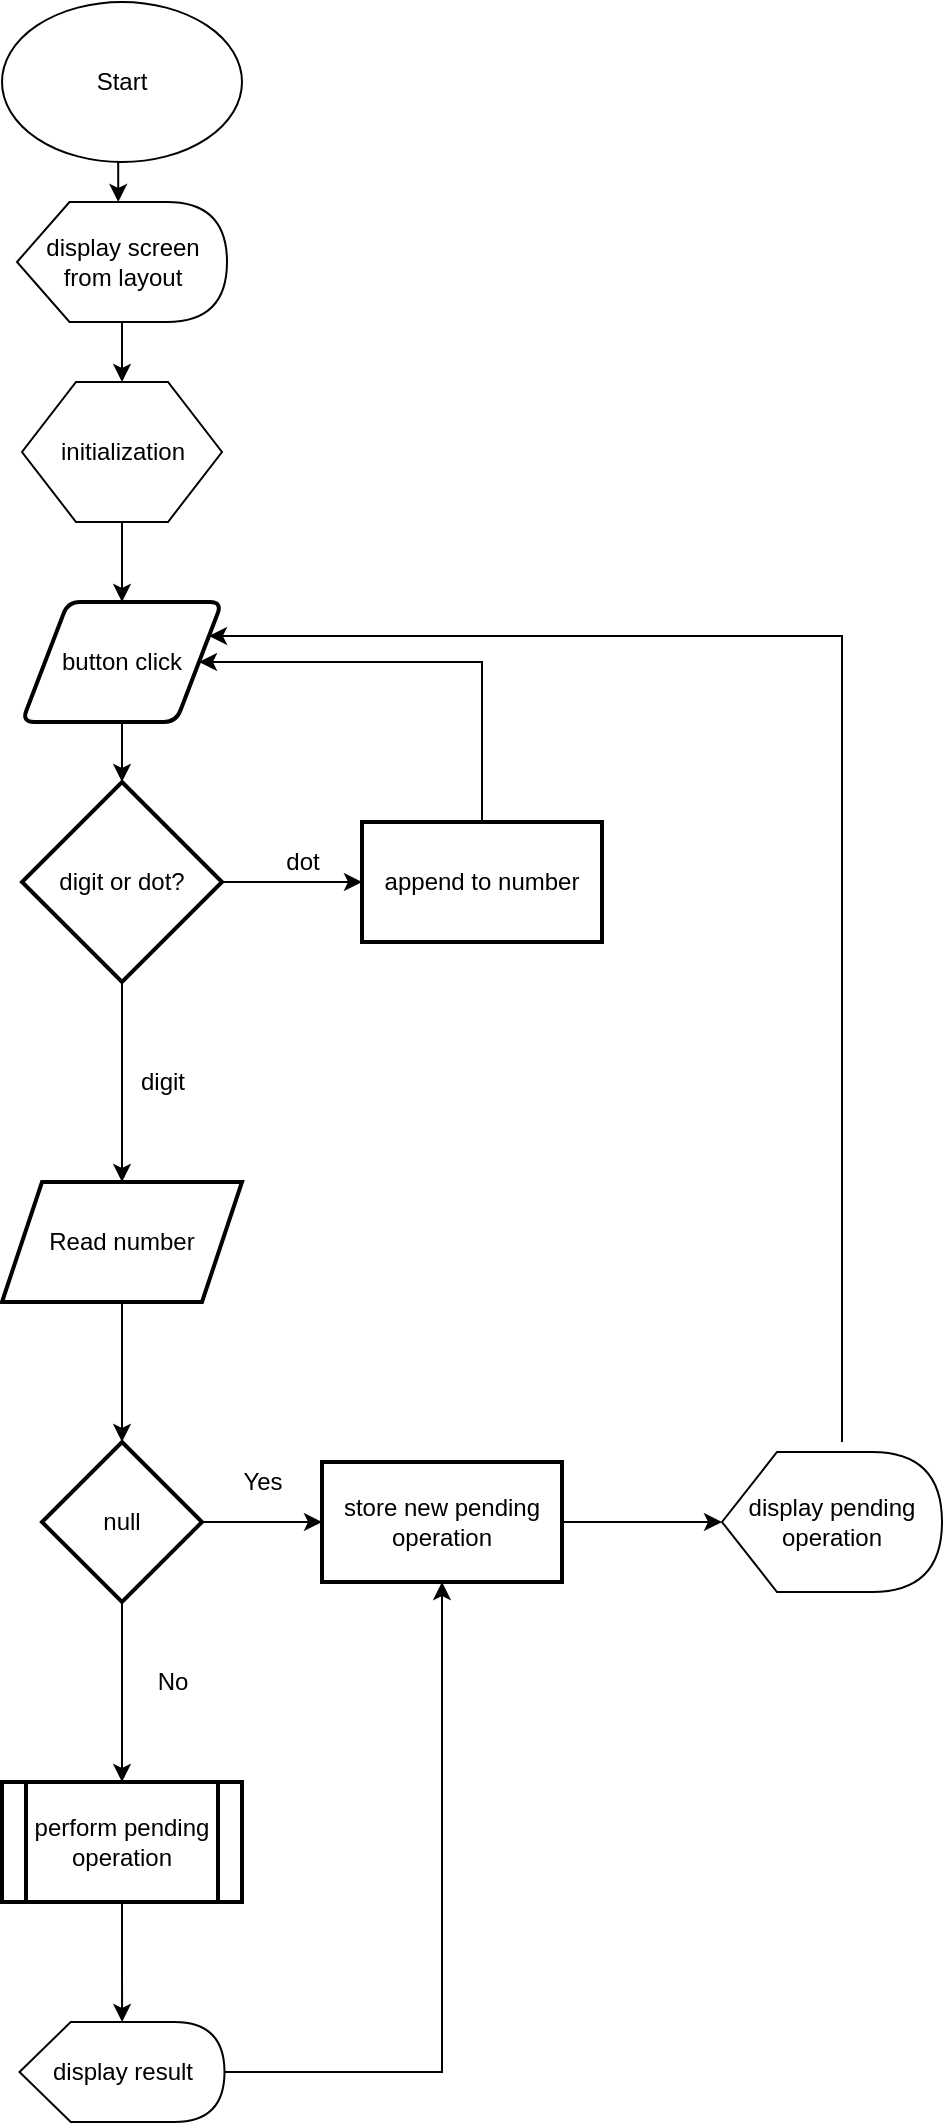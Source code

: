 <mxfile version="15.9.1" type="github">
  <diagram id="NPYJEevP1J-ghoq3boTu" name="Page-1">
    <mxGraphModel dx="1038" dy="706" grid="1" gridSize="10" guides="1" tooltips="1" connect="1" arrows="1" fold="1" page="1" pageScale="1" pageWidth="850" pageHeight="1100" math="0" shadow="0">
      <root>
        <mxCell id="0" />
        <mxCell id="1" parent="0" />
        <mxCell id="QYwaldzeEjfnY050E-jA-4" style="edgeStyle=orthogonalEdgeStyle;rounded=0;orthogonalLoop=1;jettySize=auto;html=1;exitX=0.5;exitY=1;exitDx=0;exitDy=0;entryX=0;entryY=0;entryDx=50.625;entryDy=0;entryPerimeter=0;" edge="1" parent="1" source="QYwaldzeEjfnY050E-jA-1" target="QYwaldzeEjfnY050E-jA-2">
          <mxGeometry relative="1" as="geometry" />
        </mxCell>
        <mxCell id="QYwaldzeEjfnY050E-jA-1" value="Start" style="ellipse;whiteSpace=wrap;html=1;" vertex="1" parent="1">
          <mxGeometry x="110" width="120" height="80" as="geometry" />
        </mxCell>
        <mxCell id="QYwaldzeEjfnY050E-jA-7" value="" style="edgeStyle=orthogonalEdgeStyle;rounded=0;orthogonalLoop=1;jettySize=auto;html=1;" edge="1" parent="1" source="QYwaldzeEjfnY050E-jA-2" target="QYwaldzeEjfnY050E-jA-6">
          <mxGeometry relative="1" as="geometry" />
        </mxCell>
        <mxCell id="QYwaldzeEjfnY050E-jA-2" value="display screen from layout" style="shape=display;whiteSpace=wrap;html=1;" vertex="1" parent="1">
          <mxGeometry x="117.5" y="100" width="105" height="60" as="geometry" />
        </mxCell>
        <mxCell id="QYwaldzeEjfnY050E-jA-9" value="" style="edgeStyle=orthogonalEdgeStyle;rounded=0;orthogonalLoop=1;jettySize=auto;html=1;" edge="1" parent="1" source="QYwaldzeEjfnY050E-jA-6" target="QYwaldzeEjfnY050E-jA-8">
          <mxGeometry relative="1" as="geometry" />
        </mxCell>
        <mxCell id="QYwaldzeEjfnY050E-jA-6" value="initialization" style="verticalLabelPosition=middle;verticalAlign=middle;html=1;shape=hexagon;perimeter=hexagonPerimeter2;arcSize=6;size=0.27;labelPosition=center;align=center;" vertex="1" parent="1">
          <mxGeometry x="120" y="190" width="100" height="70" as="geometry" />
        </mxCell>
        <mxCell id="QYwaldzeEjfnY050E-jA-8" value="button click" style="shape=parallelogram;html=1;strokeWidth=2;perimeter=parallelogramPerimeter;whiteSpace=wrap;rounded=1;arcSize=12;size=0.23;" vertex="1" parent="1">
          <mxGeometry x="120" y="300" width="100" height="60" as="geometry" />
        </mxCell>
        <mxCell id="QYwaldzeEjfnY050E-jA-12" value="" style="edgeStyle=orthogonalEdgeStyle;rounded=0;orthogonalLoop=1;jettySize=auto;html=1;" edge="1" parent="1" source="QYwaldzeEjfnY050E-jA-8" target="QYwaldzeEjfnY050E-jA-10">
          <mxGeometry relative="1" as="geometry" />
        </mxCell>
        <mxCell id="QYwaldzeEjfnY050E-jA-14" value="" style="edgeStyle=orthogonalEdgeStyle;rounded=0;orthogonalLoop=1;jettySize=auto;html=1;" edge="1" parent="1" source="QYwaldzeEjfnY050E-jA-10" target="QYwaldzeEjfnY050E-jA-13">
          <mxGeometry relative="1" as="geometry" />
        </mxCell>
        <mxCell id="QYwaldzeEjfnY050E-jA-33" value="" style="edgeStyle=orthogonalEdgeStyle;rounded=0;orthogonalLoop=1;jettySize=auto;html=1;" edge="1" parent="1" source="QYwaldzeEjfnY050E-jA-10" target="QYwaldzeEjfnY050E-jA-32">
          <mxGeometry relative="1" as="geometry" />
        </mxCell>
        <mxCell id="QYwaldzeEjfnY050E-jA-10" value="digit or dot?" style="strokeWidth=2;html=1;shape=mxgraph.flowchart.decision;whiteSpace=wrap;" vertex="1" parent="1">
          <mxGeometry x="120" y="390" width="100" height="100" as="geometry" />
        </mxCell>
        <mxCell id="QYwaldzeEjfnY050E-jA-17" value="" style="edgeStyle=orthogonalEdgeStyle;rounded=0;orthogonalLoop=1;jettySize=auto;html=1;" edge="1" parent="1" source="QYwaldzeEjfnY050E-jA-13" target="QYwaldzeEjfnY050E-jA-16">
          <mxGeometry relative="1" as="geometry" />
        </mxCell>
        <mxCell id="QYwaldzeEjfnY050E-jA-13" value="Read number" style="shape=parallelogram;perimeter=parallelogramPerimeter;whiteSpace=wrap;html=1;fixedSize=1;strokeWidth=2;" vertex="1" parent="1">
          <mxGeometry x="110" y="590" width="120" height="60" as="geometry" />
        </mxCell>
        <mxCell id="QYwaldzeEjfnY050E-jA-15" value="digit" style="text;html=1;align=center;verticalAlign=middle;resizable=0;points=[];autosize=1;strokeColor=none;fillColor=none;" vertex="1" parent="1">
          <mxGeometry x="170" y="530" width="40" height="20" as="geometry" />
        </mxCell>
        <mxCell id="QYwaldzeEjfnY050E-jA-19" value="" style="edgeStyle=orthogonalEdgeStyle;rounded=0;orthogonalLoop=1;jettySize=auto;html=1;" edge="1" parent="1" source="QYwaldzeEjfnY050E-jA-16" target="QYwaldzeEjfnY050E-jA-18">
          <mxGeometry relative="1" as="geometry" />
        </mxCell>
        <mxCell id="QYwaldzeEjfnY050E-jA-27" value="" style="edgeStyle=orthogonalEdgeStyle;rounded=0;orthogonalLoop=1;jettySize=auto;html=1;" edge="1" parent="1" source="QYwaldzeEjfnY050E-jA-16" target="QYwaldzeEjfnY050E-jA-26">
          <mxGeometry relative="1" as="geometry" />
        </mxCell>
        <mxCell id="QYwaldzeEjfnY050E-jA-16" value="null" style="rhombus;whiteSpace=wrap;html=1;strokeWidth=2;" vertex="1" parent="1">
          <mxGeometry x="130" y="720" width="80" height="80" as="geometry" />
        </mxCell>
        <mxCell id="QYwaldzeEjfnY050E-jA-25" value="" style="edgeStyle=orthogonalEdgeStyle;rounded=0;orthogonalLoop=1;jettySize=auto;html=1;" edge="1" parent="1" source="QYwaldzeEjfnY050E-jA-18" target="QYwaldzeEjfnY050E-jA-23">
          <mxGeometry relative="1" as="geometry" />
        </mxCell>
        <mxCell id="QYwaldzeEjfnY050E-jA-18" value="perform pending operation" style="shape=process;whiteSpace=wrap;html=1;backgroundOutline=1;strokeWidth=2;" vertex="1" parent="1">
          <mxGeometry x="110" y="890" width="120" height="60" as="geometry" />
        </mxCell>
        <mxCell id="QYwaldzeEjfnY050E-jA-20" value="No" style="text;html=1;align=center;verticalAlign=middle;resizable=0;points=[];autosize=1;strokeColor=none;fillColor=none;" vertex="1" parent="1">
          <mxGeometry x="180" y="830" width="30" height="20" as="geometry" />
        </mxCell>
        <mxCell id="QYwaldzeEjfnY050E-jA-23" value="display result" style="shape=display;whiteSpace=wrap;html=1;" vertex="1" parent="1">
          <mxGeometry x="118.75" y="1010" width="102.5" height="50" as="geometry" />
        </mxCell>
        <mxCell id="QYwaldzeEjfnY050E-jA-31" value="" style="edgeStyle=orthogonalEdgeStyle;rounded=0;orthogonalLoop=1;jettySize=auto;html=1;" edge="1" parent="1" source="QYwaldzeEjfnY050E-jA-26" target="QYwaldzeEjfnY050E-jA-30">
          <mxGeometry relative="1" as="geometry" />
        </mxCell>
        <mxCell id="QYwaldzeEjfnY050E-jA-26" value="store new pending operation" style="whiteSpace=wrap;html=1;strokeWidth=2;" vertex="1" parent="1">
          <mxGeometry x="270" y="730" width="120" height="60" as="geometry" />
        </mxCell>
        <mxCell id="QYwaldzeEjfnY050E-jA-28" value="Yes" style="text;html=1;align=center;verticalAlign=middle;resizable=0;points=[];autosize=1;strokeColor=none;fillColor=none;" vertex="1" parent="1">
          <mxGeometry x="220" y="730" width="40" height="20" as="geometry" />
        </mxCell>
        <mxCell id="QYwaldzeEjfnY050E-jA-29" value="" style="endArrow=classic;html=1;rounded=0;exitX=1;exitY=0.5;exitDx=0;exitDy=0;exitPerimeter=0;entryX=0.5;entryY=1;entryDx=0;entryDy=0;" edge="1" parent="1" source="QYwaldzeEjfnY050E-jA-23" target="QYwaldzeEjfnY050E-jA-26">
          <mxGeometry width="50" height="50" relative="1" as="geometry">
            <mxPoint x="400" y="870" as="sourcePoint" />
            <mxPoint x="450" y="820" as="targetPoint" />
            <Array as="points">
              <mxPoint x="330" y="1035" />
            </Array>
          </mxGeometry>
        </mxCell>
        <mxCell id="QYwaldzeEjfnY050E-jA-30" value="display pending operation" style="shape=display;whiteSpace=wrap;html=1;" vertex="1" parent="1">
          <mxGeometry x="470" y="725" width="110" height="70" as="geometry" />
        </mxCell>
        <mxCell id="QYwaldzeEjfnY050E-jA-32" value="append to number" style="whiteSpace=wrap;html=1;strokeWidth=2;" vertex="1" parent="1">
          <mxGeometry x="290" y="410" width="120" height="60" as="geometry" />
        </mxCell>
        <mxCell id="QYwaldzeEjfnY050E-jA-34" value="dot" style="text;html=1;align=center;verticalAlign=middle;resizable=0;points=[];autosize=1;strokeColor=none;fillColor=none;" vertex="1" parent="1">
          <mxGeometry x="245" y="420" width="30" height="20" as="geometry" />
        </mxCell>
        <mxCell id="QYwaldzeEjfnY050E-jA-35" value="" style="endArrow=classic;html=1;rounded=0;exitX=0.5;exitY=0;exitDx=0;exitDy=0;" edge="1" parent="1" source="QYwaldzeEjfnY050E-jA-32" target="QYwaldzeEjfnY050E-jA-8">
          <mxGeometry width="50" height="50" relative="1" as="geometry">
            <mxPoint x="400" y="560" as="sourcePoint" />
            <mxPoint x="450" y="510" as="targetPoint" />
            <Array as="points">
              <mxPoint x="350" y="330" />
            </Array>
          </mxGeometry>
        </mxCell>
        <mxCell id="QYwaldzeEjfnY050E-jA-36" value="" style="endArrow=classic;html=1;rounded=0;entryX=1;entryY=0.25;entryDx=0;entryDy=0;" edge="1" parent="1" target="QYwaldzeEjfnY050E-jA-8">
          <mxGeometry width="50" height="50" relative="1" as="geometry">
            <mxPoint x="530" y="720" as="sourcePoint" />
            <mxPoint x="450" y="610" as="targetPoint" />
            <Array as="points">
              <mxPoint x="530" y="317" />
            </Array>
          </mxGeometry>
        </mxCell>
      </root>
    </mxGraphModel>
  </diagram>
</mxfile>

